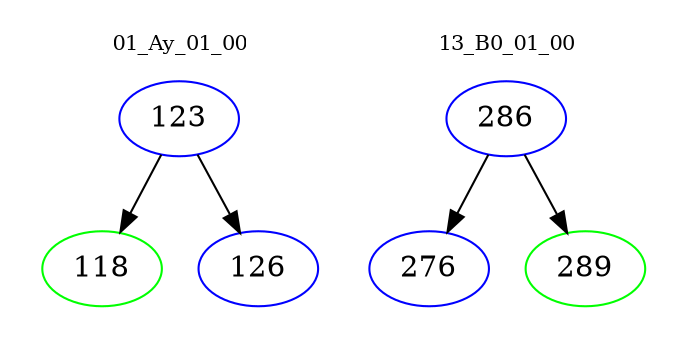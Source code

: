 digraph{
subgraph cluster_0 {
color = white
label = "01_Ay_01_00";
fontsize=10;
T0_123 [label="123", color="blue"]
T0_123 -> T0_118 [color="black"]
T0_118 [label="118", color="green"]
T0_123 -> T0_126 [color="black"]
T0_126 [label="126", color="blue"]
}
subgraph cluster_1 {
color = white
label = "13_B0_01_00";
fontsize=10;
T1_286 [label="286", color="blue"]
T1_286 -> T1_276 [color="black"]
T1_276 [label="276", color="blue"]
T1_286 -> T1_289 [color="black"]
T1_289 [label="289", color="green"]
}
}
